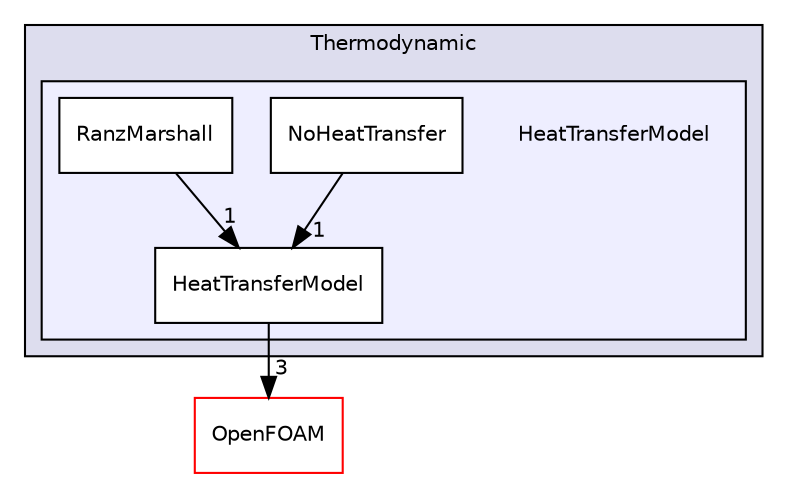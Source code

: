 digraph "src/lagrangian/intermediate/submodels/Thermodynamic/HeatTransferModel" {
  bgcolor=transparent;
  compound=true
  node [ fontsize="10", fontname="Helvetica"];
  edge [ labelfontsize="10", labelfontname="Helvetica"];
  subgraph clusterdir_1eb96833a2ea895c5b0d51c02e19e221 {
    graph [ bgcolor="#ddddee", pencolor="black", label="Thermodynamic" fontname="Helvetica", fontsize="10", URL="dir_1eb96833a2ea895c5b0d51c02e19e221.html"]
  subgraph clusterdir_89131fa3386e14a0e147ebbe4f4fe0d7 {
    graph [ bgcolor="#eeeeff", pencolor="black", label="" URL="dir_89131fa3386e14a0e147ebbe4f4fe0d7.html"];
    dir_89131fa3386e14a0e147ebbe4f4fe0d7 [shape=plaintext label="HeatTransferModel"];
    dir_b5cb4d6f9354401e6d3d533cbf7c85eb [shape=box label="HeatTransferModel" color="black" fillcolor="white" style="filled" URL="dir_b5cb4d6f9354401e6d3d533cbf7c85eb.html"];
    dir_0f56b457ca0b438a1435d1c8c129233b [shape=box label="NoHeatTransfer" color="black" fillcolor="white" style="filled" URL="dir_0f56b457ca0b438a1435d1c8c129233b.html"];
    dir_ff09eac500e00e18548b2ba9798dcd19 [shape=box label="RanzMarshall" color="black" fillcolor="white" style="filled" URL="dir_ff09eac500e00e18548b2ba9798dcd19.html"];
  }
  }
  dir_c5473ff19b20e6ec4dfe5c310b3778a8 [shape=box label="OpenFOAM" color="red" URL="dir_c5473ff19b20e6ec4dfe5c310b3778a8.html"];
  dir_ff09eac500e00e18548b2ba9798dcd19->dir_b5cb4d6f9354401e6d3d533cbf7c85eb [headlabel="1", labeldistance=1.5 headhref="dir_001629_001627.html"];
  dir_0f56b457ca0b438a1435d1c8c129233b->dir_b5cb4d6f9354401e6d3d533cbf7c85eb [headlabel="1", labeldistance=1.5 headhref="dir_001628_001627.html"];
  dir_b5cb4d6f9354401e6d3d533cbf7c85eb->dir_c5473ff19b20e6ec4dfe5c310b3778a8 [headlabel="3", labeldistance=1.5 headhref="dir_001627_001896.html"];
}
